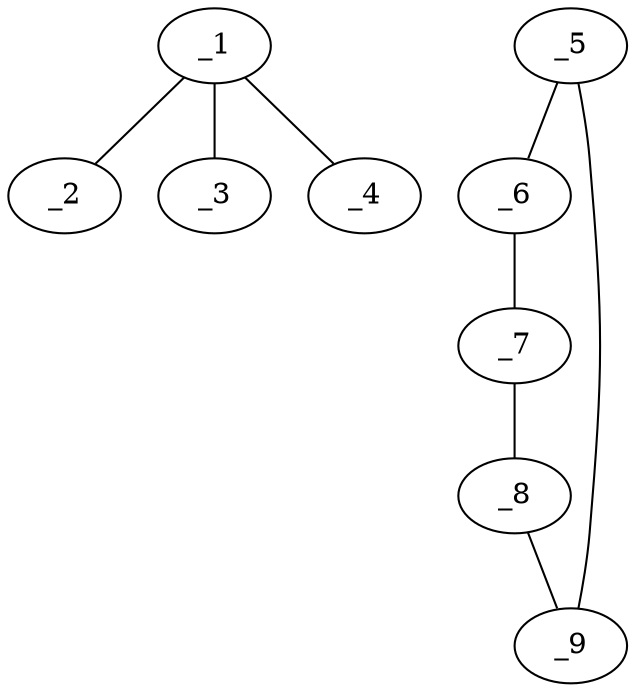 graph molid700291 {
	_1	 [charge=0,
		chem=34,
		symbol="Pt ",
		x=3,
		y="0.7694"];
	_2	 [charge=0,
		chem=7,
		symbol="Cl ",
		x=3,
		y="1.7694"];
	_1 -- _2	 [valence=1];
	_3	 [charge=0,
		chem=4,
		symbol="N  ",
		x=2,
		y="0.7694"];
	_1 -- _3	 [valence=1];
	_4	 [charge=0,
		chem=7,
		symbol="Cl ",
		x=4,
		y="0.7694"];
	_1 -- _4	 [valence=1];
	_5	 [charge=0,
		chem=1,
		symbol="C  ",
		x="3.809",
		y="-0.8184"];
	_6	 [charge=0,
		chem=4,
		symbol="N  ",
		x=3,
		y="-0.2306"];
	_5 -- _6	 [valence=2];
	_9	 [charge=0,
		chem=5,
		symbol="S  ",
		x="3.5",
		y="-1.7694"];
	_5 -- _9	 [valence=1];
	_7	 [charge=0,
		chem=1,
		symbol="C  ",
		x="2.191",
		y="-0.8184"];
	_6 -- _7	 [valence=1];
	_8	 [charge=0,
		chem=1,
		symbol="C  ",
		x="2.5",
		y="-1.7694"];
	_7 -- _8	 [valence=2];
	_8 -- _9	 [valence=1];
}
